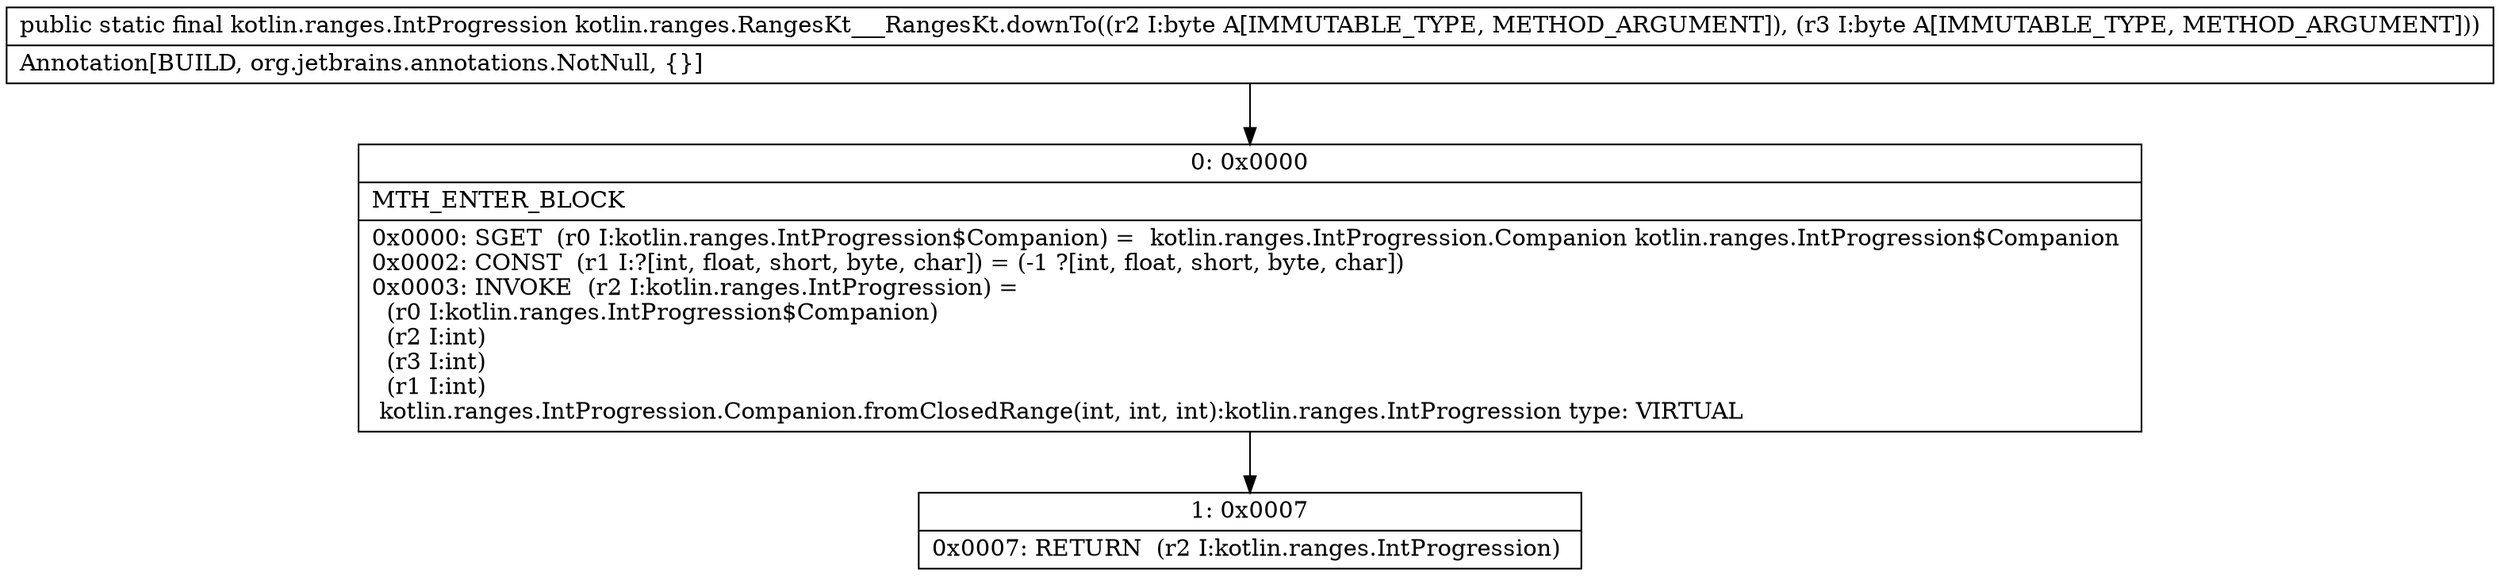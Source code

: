 digraph "CFG forkotlin.ranges.RangesKt___RangesKt.downTo(BB)Lkotlin\/ranges\/IntProgression;" {
Node_0 [shape=record,label="{0\:\ 0x0000|MTH_ENTER_BLOCK\l|0x0000: SGET  (r0 I:kotlin.ranges.IntProgression$Companion) =  kotlin.ranges.IntProgression.Companion kotlin.ranges.IntProgression$Companion \l0x0002: CONST  (r1 I:?[int, float, short, byte, char]) = (\-1 ?[int, float, short, byte, char]) \l0x0003: INVOKE  (r2 I:kotlin.ranges.IntProgression) = \l  (r0 I:kotlin.ranges.IntProgression$Companion)\l  (r2 I:int)\l  (r3 I:int)\l  (r1 I:int)\l kotlin.ranges.IntProgression.Companion.fromClosedRange(int, int, int):kotlin.ranges.IntProgression type: VIRTUAL \l}"];
Node_1 [shape=record,label="{1\:\ 0x0007|0x0007: RETURN  (r2 I:kotlin.ranges.IntProgression) \l}"];
MethodNode[shape=record,label="{public static final kotlin.ranges.IntProgression kotlin.ranges.RangesKt___RangesKt.downTo((r2 I:byte A[IMMUTABLE_TYPE, METHOD_ARGUMENT]), (r3 I:byte A[IMMUTABLE_TYPE, METHOD_ARGUMENT]))  | Annotation[BUILD, org.jetbrains.annotations.NotNull, \{\}]\l}"];
MethodNode -> Node_0;
Node_0 -> Node_1;
}

